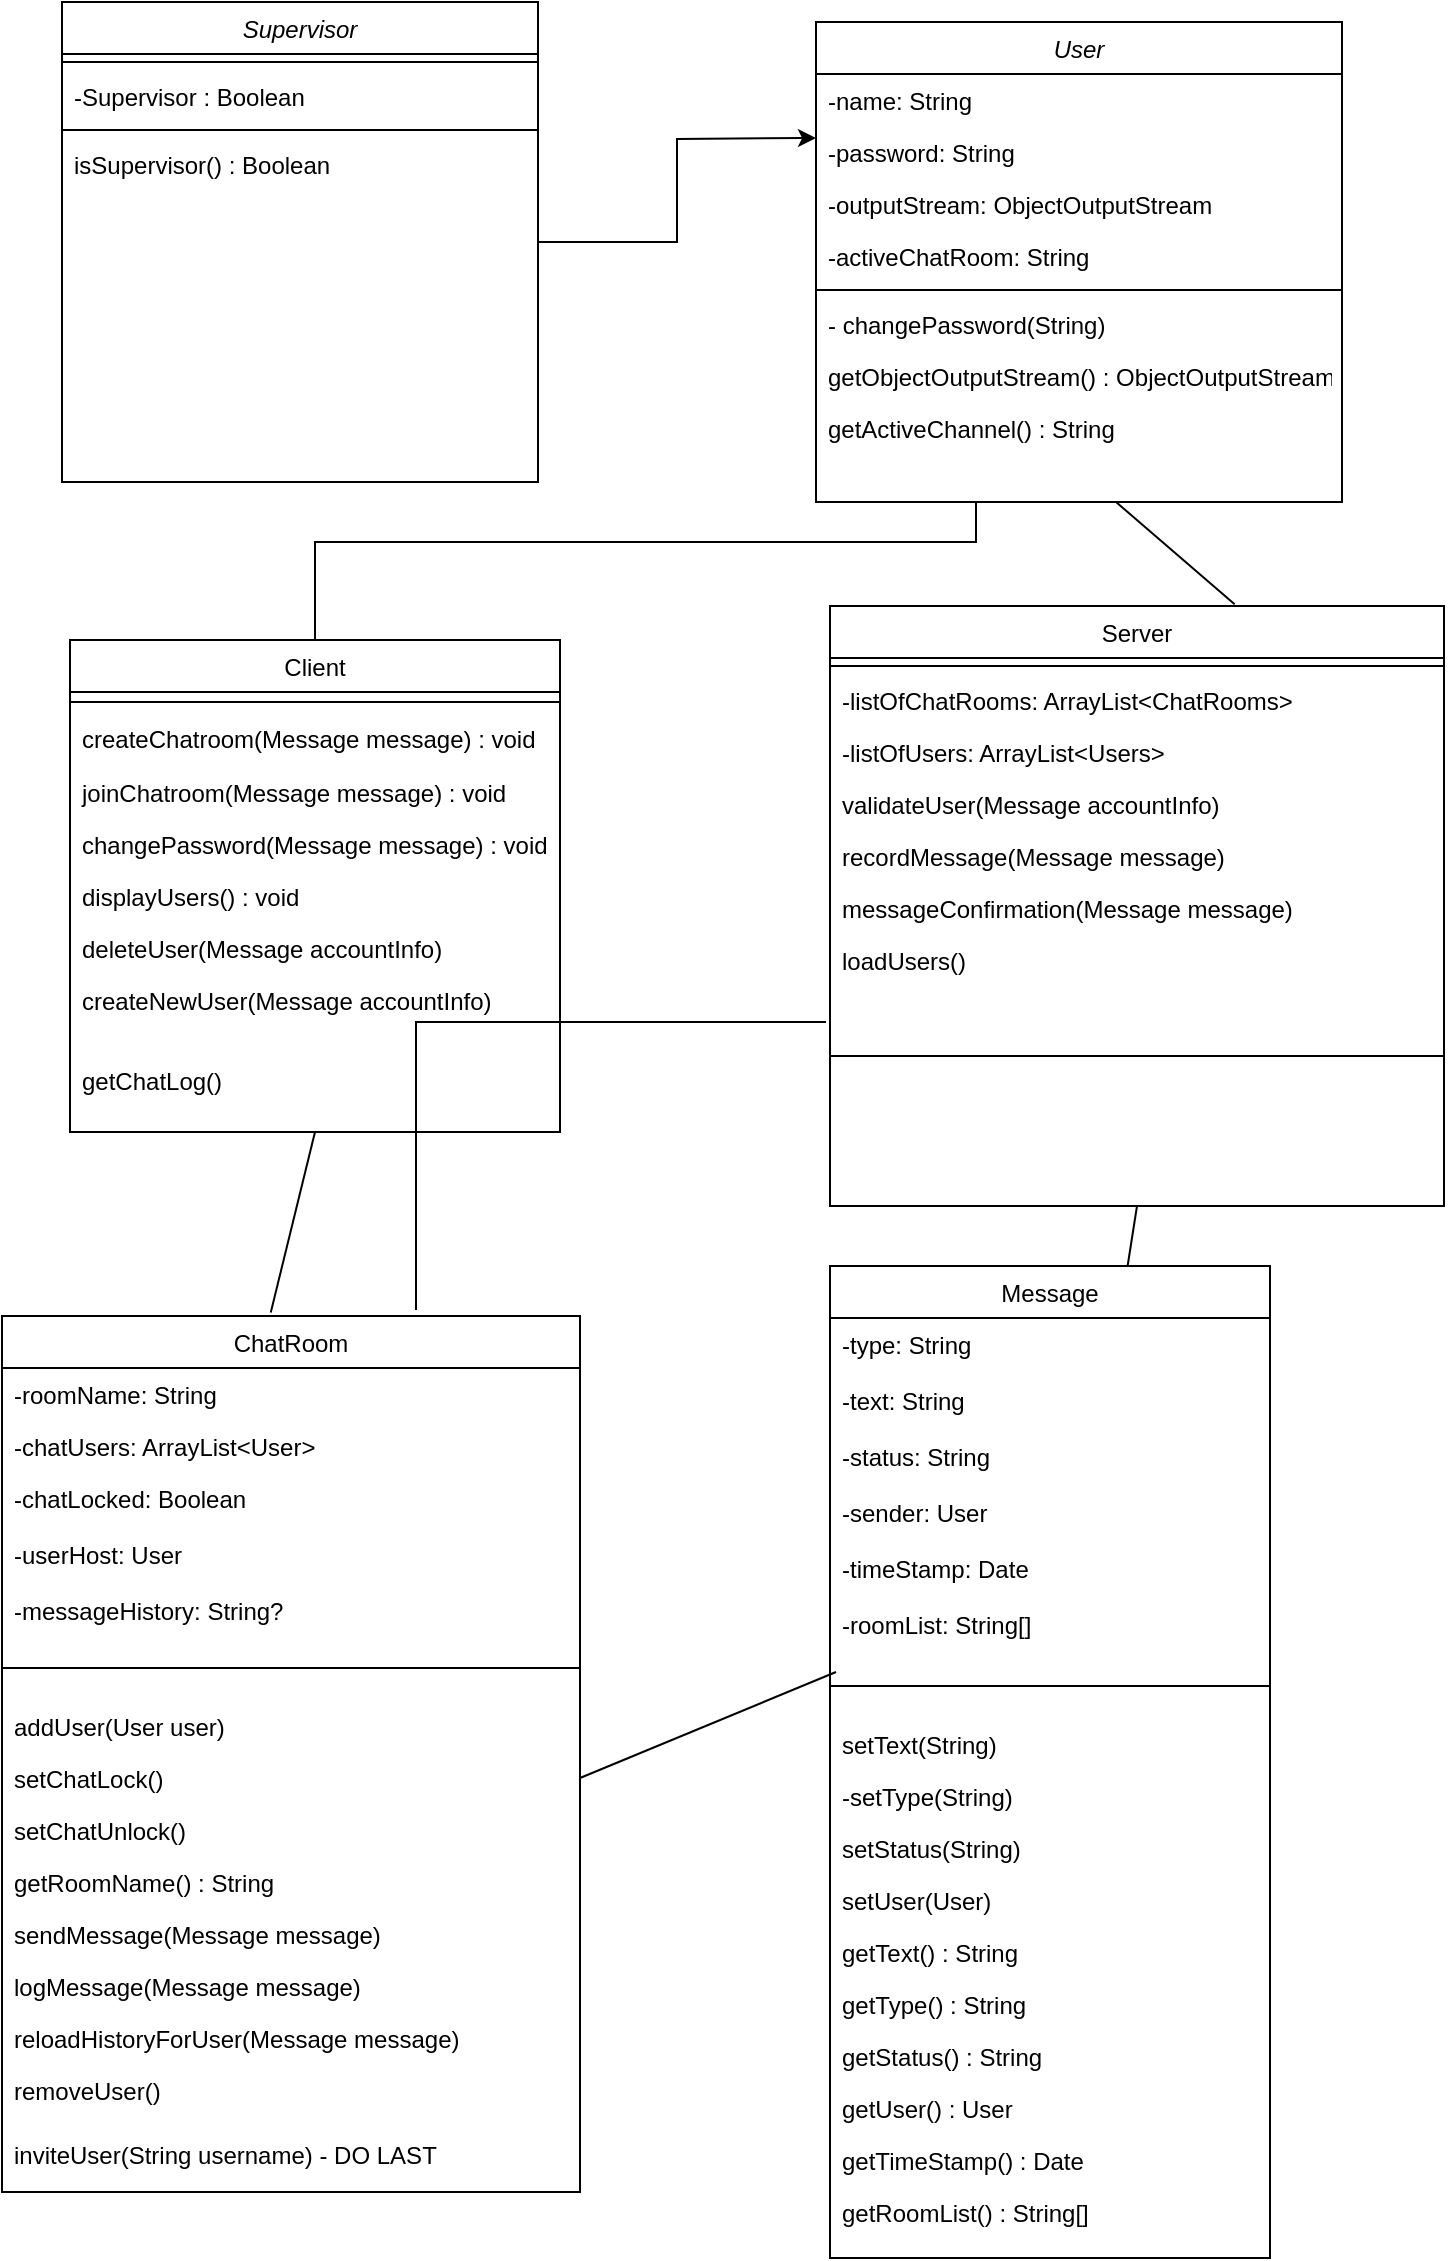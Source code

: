 <mxfile version="17.4.0" type="device"><diagram id="C5RBs43oDa-KdzZeNtuy" name="Page-1"><mxGraphModel dx="1422" dy="734" grid="0" gridSize="10" guides="1" tooltips="1" connect="1" arrows="1" fold="1" page="1" pageScale="1" pageWidth="827" pageHeight="1169" math="0" shadow="0"><root><mxCell id="WIyWlLk6GJQsqaUBKTNV-0"/><mxCell id="WIyWlLk6GJQsqaUBKTNV-1" parent="WIyWlLk6GJQsqaUBKTNV-0"/><mxCell id="iZkKUPJ7PeQM_YcZDVnY-26" style="edgeStyle=orthogonalEdgeStyle;rounded=0;orthogonalLoop=1;jettySize=auto;html=1;endArrow=none;endFill=0;" parent="WIyWlLk6GJQsqaUBKTNV-1" source="zkfFHV4jXpPFQw0GAbJ--0" target="zkfFHV4jXpPFQw0GAbJ--17" edge="1"><mxGeometry relative="1" as="geometry"><Array as="points"><mxPoint x="580" y="300"/></Array></mxGeometry></mxCell><mxCell id="iZkKUPJ7PeQM_YcZDVnY-27" style="rounded=0;orthogonalLoop=1;jettySize=auto;html=1;endArrow=none;endFill=0;entryX=0.659;entryY=-0.003;entryDx=0;entryDy=0;entryPerimeter=0;" parent="WIyWlLk6GJQsqaUBKTNV-1" target="zkfFHV4jXpPFQw0GAbJ--13" edge="1"><mxGeometry relative="1" as="geometry"><mxPoint x="650" y="280" as="sourcePoint"/></mxGeometry></mxCell><mxCell id="zkfFHV4jXpPFQw0GAbJ--0" value="User" style="swimlane;fontStyle=2;align=center;verticalAlign=top;childLayout=stackLayout;horizontal=1;startSize=26;horizontalStack=0;resizeParent=1;resizeLast=0;collapsible=1;marginBottom=0;rounded=0;shadow=0;strokeWidth=1;" parent="WIyWlLk6GJQsqaUBKTNV-1" vertex="1"><mxGeometry x="500" y="40" width="263" height="240" as="geometry"><mxRectangle x="230" y="140" width="160" height="26" as="alternateBounds"/></mxGeometry></mxCell><mxCell id="zkfFHV4jXpPFQw0GAbJ--1" value="-name: String" style="text;align=left;verticalAlign=top;spacingLeft=4;spacingRight=4;overflow=hidden;rotatable=0;points=[[0,0.5],[1,0.5]];portConstraint=eastwest;" parent="zkfFHV4jXpPFQw0GAbJ--0" vertex="1"><mxGeometry y="26" width="263" height="26" as="geometry"/></mxCell><mxCell id="rwr53AEj2po9YCoz_tZp-19" value="-password: String" style="text;align=left;verticalAlign=top;spacingLeft=4;spacingRight=4;overflow=hidden;rotatable=0;points=[[0,0.5],[1,0.5]];portConstraint=eastwest;" vertex="1" parent="zkfFHV4jXpPFQw0GAbJ--0"><mxGeometry y="52" width="263" height="26" as="geometry"/></mxCell><mxCell id="rwr53AEj2po9YCoz_tZp-21" value="-outputStream: ObjectOutputStream" style="text;align=left;verticalAlign=top;spacingLeft=4;spacingRight=4;overflow=hidden;rotatable=0;points=[[0,0.5],[1,0.5]];portConstraint=eastwest;" vertex="1" parent="zkfFHV4jXpPFQw0GAbJ--0"><mxGeometry y="78" width="263" height="26" as="geometry"/></mxCell><mxCell id="rwr53AEj2po9YCoz_tZp-1" value="-activeChatRoom: String" style="text;align=left;verticalAlign=top;spacingLeft=4;spacingRight=4;overflow=hidden;rotatable=0;points=[[0,0.5],[1,0.5]];portConstraint=eastwest;" vertex="1" parent="zkfFHV4jXpPFQw0GAbJ--0"><mxGeometry y="104" width="263" height="26" as="geometry"/></mxCell><mxCell id="zkfFHV4jXpPFQw0GAbJ--4" value="" style="line;html=1;strokeWidth=1;align=left;verticalAlign=middle;spacingTop=-1;spacingLeft=3;spacingRight=3;rotatable=0;labelPosition=right;points=[];portConstraint=eastwest;" parent="zkfFHV4jXpPFQw0GAbJ--0" vertex="1"><mxGeometry y="130" width="263" height="8" as="geometry"/></mxCell><mxCell id="rwr53AEj2po9YCoz_tZp-20" value="- changePassword(String)" style="text;align=left;verticalAlign=top;spacingLeft=4;spacingRight=4;overflow=hidden;rotatable=0;points=[[0,0.5],[1,0.5]];portConstraint=eastwest;" vertex="1" parent="zkfFHV4jXpPFQw0GAbJ--0"><mxGeometry y="138" width="263" height="26" as="geometry"/></mxCell><mxCell id="rwr53AEj2po9YCoz_tZp-22" value="getObjectOutputStream() : ObjectOutputStream" style="text;align=left;verticalAlign=top;spacingLeft=4;spacingRight=4;overflow=hidden;rotatable=0;points=[[0,0.5],[1,0.5]];portConstraint=eastwest;" vertex="1" parent="zkfFHV4jXpPFQw0GAbJ--0"><mxGeometry y="164" width="263" height="26" as="geometry"/></mxCell><mxCell id="rwr53AEj2po9YCoz_tZp-26" value="getActiveChannel() : String" style="text;align=left;verticalAlign=top;spacingLeft=4;spacingRight=4;overflow=hidden;rotatable=0;points=[[0,0.5],[1,0.5]];portConstraint=eastwest;" vertex="1" parent="zkfFHV4jXpPFQw0GAbJ--0"><mxGeometry y="190" width="263" height="26" as="geometry"/></mxCell><mxCell id="zkfFHV4jXpPFQw0GAbJ--6" value="Message" style="swimlane;fontStyle=0;align=center;verticalAlign=top;childLayout=stackLayout;horizontal=1;startSize=26;horizontalStack=0;resizeParent=1;resizeLast=0;collapsible=1;marginBottom=0;rounded=0;shadow=0;strokeWidth=1;" parent="WIyWlLk6GJQsqaUBKTNV-1" vertex="1"><mxGeometry x="507" y="662" width="220" height="496" as="geometry"><mxRectangle x="130" y="380" width="160" height="26" as="alternateBounds"/></mxGeometry></mxCell><mxCell id="zkfFHV4jXpPFQw0GAbJ--8" value="-type: String" style="text;align=left;verticalAlign=top;spacingLeft=4;spacingRight=4;overflow=hidden;rotatable=0;points=[[0,0.5],[1,0.5]];portConstraint=eastwest;rounded=0;shadow=0;html=0;" parent="zkfFHV4jXpPFQw0GAbJ--6" vertex="1"><mxGeometry y="26" width="220" height="28" as="geometry"/></mxCell><mxCell id="rwr53AEj2po9YCoz_tZp-9" value="-text: String" style="text;align=left;verticalAlign=top;spacingLeft=4;spacingRight=4;overflow=hidden;rotatable=0;points=[[0,0.5],[1,0.5]];portConstraint=eastwest;rounded=0;shadow=0;html=0;" vertex="1" parent="zkfFHV4jXpPFQw0GAbJ--6"><mxGeometry y="54" width="220" height="28" as="geometry"/></mxCell><mxCell id="rwr53AEj2po9YCoz_tZp-10" value="-status: String" style="text;align=left;verticalAlign=top;spacingLeft=4;spacingRight=4;overflow=hidden;rotatable=0;points=[[0,0.5],[1,0.5]];portConstraint=eastwest;rounded=0;shadow=0;html=0;" vertex="1" parent="zkfFHV4jXpPFQw0GAbJ--6"><mxGeometry y="82" width="220" height="28" as="geometry"/></mxCell><mxCell id="iZkKUPJ7PeQM_YcZDVnY-23" value="-sender: User" style="text;align=left;verticalAlign=top;spacingLeft=4;spacingRight=4;overflow=hidden;rotatable=0;points=[[0,0.5],[1,0.5]];portConstraint=eastwest;rounded=0;shadow=0;html=0;" parent="zkfFHV4jXpPFQw0GAbJ--6" vertex="1"><mxGeometry y="110" width="220" height="28" as="geometry"/></mxCell><mxCell id="TRnrm5K5ioEQwKzh2GZs-10" value="-timeStamp: Date" style="text;align=left;verticalAlign=top;spacingLeft=4;spacingRight=4;overflow=hidden;rotatable=0;points=[[0,0.5],[1,0.5]];portConstraint=eastwest;rounded=0;shadow=0;html=0;" parent="zkfFHV4jXpPFQw0GAbJ--6" vertex="1"><mxGeometry y="138" width="220" height="28" as="geometry"/></mxCell><mxCell id="rwr53AEj2po9YCoz_tZp-31" value="-roomList: String[]" style="text;align=left;verticalAlign=top;spacingLeft=4;spacingRight=4;overflow=hidden;rotatable=0;points=[[0,0.5],[1,0.5]];portConstraint=eastwest;rounded=0;shadow=0;html=0;" vertex="1" parent="zkfFHV4jXpPFQw0GAbJ--6"><mxGeometry y="166" width="220" height="28" as="geometry"/></mxCell><mxCell id="zkfFHV4jXpPFQw0GAbJ--9" value="" style="line;html=1;strokeWidth=1;align=left;verticalAlign=middle;spacingTop=-1;spacingLeft=3;spacingRight=3;rotatable=0;labelPosition=right;points=[];portConstraint=eastwest;" parent="zkfFHV4jXpPFQw0GAbJ--6" vertex="1"><mxGeometry y="194" width="220" height="32" as="geometry"/></mxCell><mxCell id="zkfFHV4jXpPFQw0GAbJ--10" value="setText(String)" style="text;align=left;verticalAlign=top;spacingLeft=4;spacingRight=4;overflow=hidden;rotatable=0;points=[[0,0.5],[1,0.5]];portConstraint=eastwest;fontStyle=0" parent="zkfFHV4jXpPFQw0GAbJ--6" vertex="1"><mxGeometry y="226" width="220" height="26" as="geometry"/></mxCell><mxCell id="zkfFHV4jXpPFQw0GAbJ--11" value="-setType(String)" style="text;align=left;verticalAlign=top;spacingLeft=4;spacingRight=4;overflow=hidden;rotatable=0;points=[[0,0.5],[1,0.5]];portConstraint=eastwest;" parent="zkfFHV4jXpPFQw0GAbJ--6" vertex="1"><mxGeometry y="252" width="220" height="26" as="geometry"/></mxCell><mxCell id="iZkKUPJ7PeQM_YcZDVnY-39" value="setStatus(String)" style="text;align=left;verticalAlign=top;spacingLeft=4;spacingRight=4;overflow=hidden;rotatable=0;points=[[0,0.5],[1,0.5]];portConstraint=eastwest;" parent="zkfFHV4jXpPFQw0GAbJ--6" vertex="1"><mxGeometry y="278" width="220" height="26" as="geometry"/></mxCell><mxCell id="rwr53AEj2po9YCoz_tZp-24" value="setUser(User)" style="text;align=left;verticalAlign=top;spacingLeft=4;spacingRight=4;overflow=hidden;rotatable=0;points=[[0,0.5],[1,0.5]];portConstraint=eastwest;" vertex="1" parent="zkfFHV4jXpPFQw0GAbJ--6"><mxGeometry y="304" width="220" height="26" as="geometry"/></mxCell><mxCell id="rwr53AEj2po9YCoz_tZp-11" value="getText() : String" style="text;align=left;verticalAlign=top;spacingLeft=4;spacingRight=4;overflow=hidden;rotatable=0;points=[[0,0.5],[1,0.5]];portConstraint=eastwest;" vertex="1" parent="zkfFHV4jXpPFQw0GAbJ--6"><mxGeometry y="330" width="220" height="26" as="geometry"/></mxCell><mxCell id="rwr53AEj2po9YCoz_tZp-12" value="getType() : String" style="text;align=left;verticalAlign=top;spacingLeft=4;spacingRight=4;overflow=hidden;rotatable=0;points=[[0,0.5],[1,0.5]];portConstraint=eastwest;" vertex="1" parent="zkfFHV4jXpPFQw0GAbJ--6"><mxGeometry y="356" width="220" height="26" as="geometry"/></mxCell><mxCell id="rwr53AEj2po9YCoz_tZp-13" value="getStatus() : String" style="text;align=left;verticalAlign=top;spacingLeft=4;spacingRight=4;overflow=hidden;rotatable=0;points=[[0,0.5],[1,0.5]];portConstraint=eastwest;" vertex="1" parent="zkfFHV4jXpPFQw0GAbJ--6"><mxGeometry y="382" width="220" height="26" as="geometry"/></mxCell><mxCell id="rwr53AEj2po9YCoz_tZp-25" value="getUser() : User" style="text;align=left;verticalAlign=top;spacingLeft=4;spacingRight=4;overflow=hidden;rotatable=0;points=[[0,0.5],[1,0.5]];portConstraint=eastwest;" vertex="1" parent="zkfFHV4jXpPFQw0GAbJ--6"><mxGeometry y="408" width="220" height="26" as="geometry"/></mxCell><mxCell id="rwr53AEj2po9YCoz_tZp-14" value="getTimeStamp() : Date" style="text;align=left;verticalAlign=top;spacingLeft=4;spacingRight=4;overflow=hidden;rotatable=0;points=[[0,0.5],[1,0.5]];portConstraint=eastwest;" vertex="1" parent="zkfFHV4jXpPFQw0GAbJ--6"><mxGeometry y="434" width="220" height="26" as="geometry"/></mxCell><mxCell id="rwr53AEj2po9YCoz_tZp-32" value="getRoomList() : String[]" style="text;align=left;verticalAlign=top;spacingLeft=4;spacingRight=4;overflow=hidden;rotatable=0;points=[[0,0.5],[1,0.5]];portConstraint=eastwest;" vertex="1" parent="zkfFHV4jXpPFQw0GAbJ--6"><mxGeometry y="460" width="220" height="26" as="geometry"/></mxCell><mxCell id="iZkKUPJ7PeQM_YcZDVnY-42" style="edgeStyle=none;rounded=0;orthogonalLoop=1;jettySize=auto;html=1;exitX=0.5;exitY=1;exitDx=0;exitDy=0;fontColor=#FF0000;endArrow=none;endFill=0;" parent="WIyWlLk6GJQsqaUBKTNV-1" source="zkfFHV4jXpPFQw0GAbJ--13" target="zkfFHV4jXpPFQw0GAbJ--6" edge="1"><mxGeometry relative="1" as="geometry"/></mxCell><mxCell id="zkfFHV4jXpPFQw0GAbJ--13" value="Server" style="swimlane;fontStyle=0;align=center;verticalAlign=top;childLayout=stackLayout;horizontal=1;startSize=26;horizontalStack=0;resizeParent=1;resizeLast=0;collapsible=1;marginBottom=0;rounded=0;shadow=0;strokeWidth=1;" parent="WIyWlLk6GJQsqaUBKTNV-1" vertex="1"><mxGeometry x="507" y="332" width="307" height="300" as="geometry"><mxRectangle x="340" y="380" width="170" height="26" as="alternateBounds"/></mxGeometry></mxCell><mxCell id="zkfFHV4jXpPFQw0GAbJ--15" value="" style="line;html=1;strokeWidth=1;align=left;verticalAlign=middle;spacingTop=-1;spacingLeft=3;spacingRight=3;rotatable=0;labelPosition=right;points=[];portConstraint=eastwest;" parent="zkfFHV4jXpPFQw0GAbJ--13" vertex="1"><mxGeometry y="26" width="307" height="8" as="geometry"/></mxCell><mxCell id="rwr53AEj2po9YCoz_tZp-2" value="-listOfChatRooms: ArrayList&lt;ChatRooms&gt;" style="text;align=left;verticalAlign=top;spacingLeft=4;spacingRight=4;overflow=hidden;rotatable=0;points=[[0,0.5],[1,0.5]];portConstraint=eastwest;" vertex="1" parent="zkfFHV4jXpPFQw0GAbJ--13"><mxGeometry y="34" width="307" height="26" as="geometry"/></mxCell><mxCell id="rwr53AEj2po9YCoz_tZp-7" value="-listOfUsers: ArrayList&lt;Users&gt;" style="text;align=left;verticalAlign=top;spacingLeft=4;spacingRight=4;overflow=hidden;rotatable=0;points=[[0,0.5],[1,0.5]];portConstraint=eastwest;" vertex="1" parent="zkfFHV4jXpPFQw0GAbJ--13"><mxGeometry y="60" width="307" height="26" as="geometry"/></mxCell><mxCell id="iZkKUPJ7PeQM_YcZDVnY-17" value="validateUser(Message accountInfo)" style="text;align=left;verticalAlign=top;spacingLeft=4;spacingRight=4;overflow=hidden;rotatable=0;points=[[0,0.5],[1,0.5]];portConstraint=eastwest;" parent="zkfFHV4jXpPFQw0GAbJ--13" vertex="1"><mxGeometry y="86" width="307" height="26" as="geometry"/></mxCell><mxCell id="iZkKUPJ7PeQM_YcZDVnY-19" value="recordMessage(Message message)" style="text;align=left;verticalAlign=top;spacingLeft=4;spacingRight=4;overflow=hidden;rotatable=0;points=[[0,0.5],[1,0.5]];portConstraint=eastwest;" parent="zkfFHV4jXpPFQw0GAbJ--13" vertex="1"><mxGeometry y="112" width="307" height="26" as="geometry"/></mxCell><mxCell id="iZkKUPJ7PeQM_YcZDVnY-22" value="messageConfirmation(Message message)" style="text;align=left;verticalAlign=top;spacingLeft=4;spacingRight=4;overflow=hidden;rotatable=0;points=[[0,0.5],[1,0.5]];portConstraint=eastwest;" parent="zkfFHV4jXpPFQw0GAbJ--13" vertex="1"><mxGeometry y="138" width="307" height="26" as="geometry"/></mxCell><mxCell id="rwr53AEj2po9YCoz_tZp-8" value="loadUsers()" style="text;align=left;verticalAlign=top;spacingLeft=4;spacingRight=4;overflow=hidden;rotatable=0;points=[[0,0.5],[1,0.5]];portConstraint=eastwest;" vertex="1" parent="zkfFHV4jXpPFQw0GAbJ--13"><mxGeometry y="164" width="307" height="26" as="geometry"/></mxCell><mxCell id="iZkKUPJ7PeQM_YcZDVnY-43" style="edgeStyle=none;rounded=0;orthogonalLoop=1;jettySize=auto;html=1;exitX=0.5;exitY=1;exitDx=0;exitDy=0;entryX=0.465;entryY=-0.004;entryDx=0;entryDy=0;entryPerimeter=0;fontColor=#FF0000;endArrow=none;endFill=0;" parent="WIyWlLk6GJQsqaUBKTNV-1" source="zkfFHV4jXpPFQw0GAbJ--17" target="iZkKUPJ7PeQM_YcZDVnY-28" edge="1"><mxGeometry relative="1" as="geometry"/></mxCell><mxCell id="zkfFHV4jXpPFQw0GAbJ--17" value="Client" style="swimlane;fontStyle=0;align=center;verticalAlign=top;childLayout=stackLayout;horizontal=1;startSize=26;horizontalStack=0;resizeParent=1;resizeLast=0;collapsible=1;marginBottom=0;rounded=0;shadow=0;strokeWidth=1;" parent="WIyWlLk6GJQsqaUBKTNV-1" vertex="1"><mxGeometry x="127" y="349" width="245" height="246" as="geometry"><mxRectangle x="550" y="140" width="160" height="26" as="alternateBounds"/></mxGeometry></mxCell><mxCell id="zkfFHV4jXpPFQw0GAbJ--23" value="" style="line;html=1;strokeWidth=1;align=left;verticalAlign=middle;spacingTop=-1;spacingLeft=3;spacingRight=3;rotatable=0;labelPosition=right;points=[];portConstraint=eastwest;" parent="zkfFHV4jXpPFQw0GAbJ--17" vertex="1"><mxGeometry y="26" width="245" height="10" as="geometry"/></mxCell><mxCell id="iZkKUPJ7PeQM_YcZDVnY-38" value="createChatroom(Message message) : void" style="text;align=left;verticalAlign=top;spacingLeft=4;spacingRight=4;overflow=hidden;rotatable=0;points=[[0,0.5],[1,0.5]];portConstraint=eastwest;" parent="zkfFHV4jXpPFQw0GAbJ--17" vertex="1"><mxGeometry y="36" width="245" height="27" as="geometry"/></mxCell><mxCell id="zkfFHV4jXpPFQw0GAbJ--25" value="joinChatroom(Message message) : void" style="text;align=left;verticalAlign=top;spacingLeft=4;spacingRight=4;overflow=hidden;rotatable=0;points=[[0,0.5],[1,0.5]];portConstraint=eastwest;" parent="zkfFHV4jXpPFQw0GAbJ--17" vertex="1"><mxGeometry y="63" width="245" height="26" as="geometry"/></mxCell><mxCell id="rwr53AEj2po9YCoz_tZp-0" value="changePassword(Message message) : void" style="text;align=left;verticalAlign=top;spacingLeft=4;spacingRight=4;overflow=hidden;rotatable=0;points=[[0,0.5],[1,0.5]];portConstraint=eastwest;" vertex="1" parent="zkfFHV4jXpPFQw0GAbJ--17"><mxGeometry y="89" width="245" height="26" as="geometry"/></mxCell><mxCell id="rwr53AEj2po9YCoz_tZp-30" value="displayUsers() : void" style="text;align=left;verticalAlign=top;spacingLeft=4;spacingRight=4;overflow=hidden;rotatable=0;points=[[0,0.5],[1,0.5]];portConstraint=eastwest;" vertex="1" parent="zkfFHV4jXpPFQw0GAbJ--17"><mxGeometry y="115" width="245" height="26" as="geometry"/></mxCell><mxCell id="iZkKUPJ7PeQM_YcZDVnY-7" value="deleteUser(Message accountInfo)" style="text;align=left;verticalAlign=top;spacingLeft=4;spacingRight=4;overflow=hidden;rotatable=0;points=[[0,0.5],[1,0.5]];portConstraint=eastwest;" parent="zkfFHV4jXpPFQw0GAbJ--17" vertex="1"><mxGeometry y="141" width="245" height="26" as="geometry"/></mxCell><mxCell id="TRnrm5K5ioEQwKzh2GZs-8" value="createNewUser(Message accountInfo)" style="text;align=left;verticalAlign=top;spacingLeft=4;spacingRight=4;overflow=hidden;rotatable=0;points=[[0,0.5],[1,0.5]];portConstraint=eastwest;" parent="zkfFHV4jXpPFQw0GAbJ--17" vertex="1"><mxGeometry y="167" width="245" height="40" as="geometry"/></mxCell><mxCell id="TRnrm5K5ioEQwKzh2GZs-7" value="getChatLog()" style="text;align=left;verticalAlign=top;spacingLeft=4;spacingRight=4;overflow=hidden;rotatable=0;points=[[0,0.5],[1,0.5]];portConstraint=eastwest;" parent="zkfFHV4jXpPFQw0GAbJ--17" vertex="1"><mxGeometry y="207" width="245" height="39" as="geometry"/></mxCell><mxCell id="iZkKUPJ7PeQM_YcZDVnY-9" style="edgeStyle=orthogonalEdgeStyle;rounded=0;orthogonalLoop=1;jettySize=auto;html=1;entryX=0;entryY=-0.053;entryDx=0;entryDy=0;entryPerimeter=0;" parent="WIyWlLk6GJQsqaUBKTNV-1" source="iZkKUPJ7PeQM_YcZDVnY-1" edge="1"><mxGeometry relative="1" as="geometry"><mxPoint x="500" y="97.986" as="targetPoint"/></mxGeometry></mxCell><mxCell id="iZkKUPJ7PeQM_YcZDVnY-1" value="Supervisor" style="swimlane;fontStyle=2;align=center;verticalAlign=top;childLayout=stackLayout;horizontal=1;startSize=26;horizontalStack=0;resizeParent=1;resizeLast=0;collapsible=1;marginBottom=0;rounded=0;shadow=0;strokeWidth=1;" parent="WIyWlLk6GJQsqaUBKTNV-1" vertex="1"><mxGeometry x="123" y="30" width="238" height="240" as="geometry"><mxRectangle x="230" y="140" width="160" height="26" as="alternateBounds"/></mxGeometry></mxCell><mxCell id="iZkKUPJ7PeQM_YcZDVnY-5" value="" style="line;html=1;strokeWidth=1;align=left;verticalAlign=middle;spacingTop=-1;spacingLeft=3;spacingRight=3;rotatable=0;labelPosition=right;points=[];portConstraint=eastwest;" parent="iZkKUPJ7PeQM_YcZDVnY-1" vertex="1"><mxGeometry y="26" width="238" height="8" as="geometry"/></mxCell><mxCell id="rwr53AEj2po9YCoz_tZp-27" value="-Supervisor : Boolean" style="text;align=left;verticalAlign=top;spacingLeft=4;spacingRight=4;overflow=hidden;rotatable=0;points=[[0,0.5],[1,0.5]];portConstraint=eastwest;" vertex="1" parent="iZkKUPJ7PeQM_YcZDVnY-1"><mxGeometry y="34" width="238" height="26" as="geometry"/></mxCell><mxCell id="rwr53AEj2po9YCoz_tZp-28" value="" style="line;html=1;strokeWidth=1;align=left;verticalAlign=middle;spacingTop=-1;spacingLeft=3;spacingRight=3;rotatable=0;labelPosition=right;points=[];portConstraint=eastwest;" vertex="1" parent="iZkKUPJ7PeQM_YcZDVnY-1"><mxGeometry y="60" width="238" height="8" as="geometry"/></mxCell><mxCell id="rwr53AEj2po9YCoz_tZp-29" value="isSupervisor() : Boolean" style="text;align=left;verticalAlign=top;spacingLeft=4;spacingRight=4;overflow=hidden;rotatable=0;points=[[0,0.5],[1,0.5]];portConstraint=eastwest;" vertex="1" parent="iZkKUPJ7PeQM_YcZDVnY-1"><mxGeometry y="68" width="238" height="26" as="geometry"/></mxCell><mxCell id="iZkKUPJ7PeQM_YcZDVnY-28" value="ChatRoom" style="swimlane;fontStyle=0;align=center;verticalAlign=top;childLayout=stackLayout;horizontal=1;startSize=26;horizontalStack=0;resizeParent=1;resizeLast=0;collapsible=1;marginBottom=0;rounded=0;shadow=0;strokeWidth=1;" parent="WIyWlLk6GJQsqaUBKTNV-1" vertex="1"><mxGeometry x="93" y="687" width="289" height="438" as="geometry"><mxRectangle x="130" y="380" width="160" height="26" as="alternateBounds"/></mxGeometry></mxCell><mxCell id="rwr53AEj2po9YCoz_tZp-17" value="-roomName: String" style="text;align=left;verticalAlign=top;spacingLeft=4;spacingRight=4;overflow=hidden;rotatable=0;points=[[0,0.5],[1,0.5]];portConstraint=eastwest;" vertex="1" parent="iZkKUPJ7PeQM_YcZDVnY-28"><mxGeometry y="26" width="289" height="26" as="geometry"/></mxCell><mxCell id="iZkKUPJ7PeQM_YcZDVnY-29" value="-chatUsers: ArrayList&lt;User&gt;" style="text;align=left;verticalAlign=top;spacingLeft=4;spacingRight=4;overflow=hidden;rotatable=0;points=[[0,0.5],[1,0.5]];portConstraint=eastwest;" parent="iZkKUPJ7PeQM_YcZDVnY-28" vertex="1"><mxGeometry y="52" width="289" height="26" as="geometry"/></mxCell><mxCell id="iZkKUPJ7PeQM_YcZDVnY-30" value="-chatLocked: Boolean" style="text;align=left;verticalAlign=top;spacingLeft=4;spacingRight=4;overflow=hidden;rotatable=0;points=[[0,0.5],[1,0.5]];portConstraint=eastwest;rounded=0;shadow=0;html=0;" parent="iZkKUPJ7PeQM_YcZDVnY-28" vertex="1"><mxGeometry y="78" width="289" height="28" as="geometry"/></mxCell><mxCell id="XJksqy3ELEvS1AbyBcwW-0" value="-userHost: User" style="text;align=left;verticalAlign=top;spacingLeft=4;spacingRight=4;overflow=hidden;rotatable=0;points=[[0,0.5],[1,0.5]];portConstraint=eastwest;rounded=0;shadow=0;html=0;" parent="iZkKUPJ7PeQM_YcZDVnY-28" vertex="1"><mxGeometry y="106" width="289" height="28" as="geometry"/></mxCell><mxCell id="zkfFHV4jXpPFQw0GAbJ--24" value="-messageHistory: String?" style="text;align=left;verticalAlign=top;spacingLeft=4;spacingRight=4;overflow=hidden;rotatable=0;points=[[0,0.5],[1,0.5]];portConstraint=eastwest;fontColor=#000000;" parent="iZkKUPJ7PeQM_YcZDVnY-28" vertex="1"><mxGeometry y="134" width="289" height="26" as="geometry"/></mxCell><mxCell id="iZkKUPJ7PeQM_YcZDVnY-34" value="" style="line;html=1;strokeWidth=1;align=left;verticalAlign=middle;spacingTop=-1;spacingLeft=3;spacingRight=3;rotatable=0;labelPosition=right;points=[];portConstraint=eastwest;" parent="iZkKUPJ7PeQM_YcZDVnY-28" vertex="1"><mxGeometry y="160" width="289" height="32" as="geometry"/></mxCell><mxCell id="rwr53AEj2po9YCoz_tZp-23" value="addUser(User user)" style="text;align=left;verticalAlign=top;spacingLeft=4;spacingRight=4;overflow=hidden;rotatable=0;points=[[0,0.5],[1,0.5]];portConstraint=eastwest;fontStyle=0" vertex="1" parent="iZkKUPJ7PeQM_YcZDVnY-28"><mxGeometry y="192" width="289" height="26" as="geometry"/></mxCell><mxCell id="iZkKUPJ7PeQM_YcZDVnY-35" value="setChatLock()" style="text;align=left;verticalAlign=top;spacingLeft=4;spacingRight=4;overflow=hidden;rotatable=0;points=[[0,0.5],[1,0.5]];portConstraint=eastwest;fontStyle=0" parent="iZkKUPJ7PeQM_YcZDVnY-28" vertex="1"><mxGeometry y="218" width="289" height="26" as="geometry"/></mxCell><mxCell id="iZkKUPJ7PeQM_YcZDVnY-36" value="setChatUnlock()" style="text;align=left;verticalAlign=top;spacingLeft=4;spacingRight=4;overflow=hidden;rotatable=0;points=[[0,0.5],[1,0.5]];portConstraint=eastwest;" parent="iZkKUPJ7PeQM_YcZDVnY-28" vertex="1"><mxGeometry y="244" width="289" height="26" as="geometry"/></mxCell><mxCell id="rwr53AEj2po9YCoz_tZp-18" value="getRoomName() : String" style="text;align=left;verticalAlign=top;spacingLeft=4;spacingRight=4;overflow=hidden;rotatable=0;points=[[0,0.5],[1,0.5]];portConstraint=eastwest;fontStyle=0" vertex="1" parent="iZkKUPJ7PeQM_YcZDVnY-28"><mxGeometry y="270" width="289" height="26" as="geometry"/></mxCell><mxCell id="iZkKUPJ7PeQM_YcZDVnY-11" value="sendMessage(Message message)" style="text;align=left;verticalAlign=top;spacingLeft=4;spacingRight=4;overflow=hidden;rotatable=0;points=[[0,0.5],[1,0.5]];portConstraint=eastwest;" parent="iZkKUPJ7PeQM_YcZDVnY-28" vertex="1"><mxGeometry y="296" width="289" height="26" as="geometry"/></mxCell><mxCell id="iZkKUPJ7PeQM_YcZDVnY-12" value="logMessage(Message message)" style="text;align=left;verticalAlign=top;spacingLeft=4;spacingRight=4;overflow=hidden;rotatable=0;points=[[0,0.5],[1,0.5]];portConstraint=eastwest;fontColor=#000000;" parent="iZkKUPJ7PeQM_YcZDVnY-28" vertex="1"><mxGeometry y="322" width="289" height="26" as="geometry"/></mxCell><mxCell id="rwr53AEj2po9YCoz_tZp-16" value="reloadHistoryForUser(Message message)" style="text;align=left;verticalAlign=top;spacingLeft=4;spacingRight=4;overflow=hidden;rotatable=0;points=[[0,0.5],[1,0.5]];portConstraint=eastwest;fontColor=#000000;" vertex="1" parent="iZkKUPJ7PeQM_YcZDVnY-28"><mxGeometry y="348" width="289" height="26" as="geometry"/></mxCell><mxCell id="iZkKUPJ7PeQM_YcZDVnY-13" value="removeUser()" style="text;align=left;verticalAlign=top;spacingLeft=4;spacingRight=4;overflow=hidden;rotatable=0;points=[[0,0.5],[1,0.5]];portConstraint=eastwest;" parent="iZkKUPJ7PeQM_YcZDVnY-28" vertex="1"><mxGeometry y="374" width="289" height="32" as="geometry"/></mxCell><mxCell id="TRnrm5K5ioEQwKzh2GZs-6" value="inviteUser(String username) - DO LAST" style="text;align=left;verticalAlign=top;spacingLeft=4;spacingRight=4;overflow=hidden;rotatable=0;points=[[0,0.5],[1,0.5]];portConstraint=eastwest;" parent="iZkKUPJ7PeQM_YcZDVnY-28" vertex="1"><mxGeometry y="406" width="289" height="26" as="geometry"/></mxCell><mxCell id="iZkKUPJ7PeQM_YcZDVnY-41" style="edgeStyle=none;rounded=0;orthogonalLoop=1;jettySize=auto;html=1;fontColor=#FF0000;endArrow=none;endFill=0;" parent="WIyWlLk6GJQsqaUBKTNV-1" edge="1"><mxGeometry relative="1" as="geometry"><mxPoint x="300" y="684" as="sourcePoint"/><mxPoint x="505" y="540" as="targetPoint"/><Array as="points"><mxPoint x="300" y="540"/></Array></mxGeometry></mxCell><mxCell id="fenb9NCVKTfHUBUDJhq0-1" value="" style="endArrow=none;html=1;rounded=0;exitX=1;exitY=0.5;exitDx=0;exitDy=0;entryX=0;entryY=0.5;entryDx=0;entryDy=0;" parent="WIyWlLk6GJQsqaUBKTNV-1" source="iZkKUPJ7PeQM_YcZDVnY-35" edge="1"><mxGeometry width="50" height="50" relative="1" as="geometry"><mxPoint x="384" y="614" as="sourcePoint"/><mxPoint x="510" y="865" as="targetPoint"/><Array as="points"/></mxGeometry></mxCell><mxCell id="rwr53AEj2po9YCoz_tZp-4" value="" style="endArrow=none;html=1;rounded=0;entryX=1;entryY=0.75;entryDx=0;entryDy=0;exitX=0;exitY=0.75;exitDx=0;exitDy=0;" edge="1" parent="WIyWlLk6GJQsqaUBKTNV-1" source="zkfFHV4jXpPFQw0GAbJ--13" target="zkfFHV4jXpPFQw0GAbJ--13"><mxGeometry width="50" height="50" relative="1" as="geometry"><mxPoint x="388" y="432" as="sourcePoint"/><mxPoint x="438" y="382" as="targetPoint"/><Array as="points"/></mxGeometry></mxCell></root></mxGraphModel></diagram></mxfile>